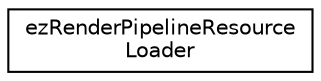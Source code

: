 digraph "Graphical Class Hierarchy"
{
 // LATEX_PDF_SIZE
  edge [fontname="Helvetica",fontsize="10",labelfontname="Helvetica",labelfontsize="10"];
  node [fontname="Helvetica",fontsize="10",shape=record];
  rankdir="LR";
  Node0 [label="ezRenderPipelineResource\lLoader",height=0.2,width=0.4,color="black", fillcolor="white", style="filled",URL="$db/d11/structez_render_pipeline_resource_loader.htm",tooltip=" "];
}
